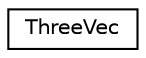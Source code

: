 digraph "Graphical Class Hierarchy"
{
 // LATEX_PDF_SIZE
  edge [fontname="Helvetica",fontsize="10",labelfontname="Helvetica",labelfontsize="10"];
  node [fontname="Helvetica",fontsize="10",shape=record];
  rankdir="LR";
  Node0 [label="ThreeVec",height=0.2,width=0.4,color="black", fillcolor="white", style="filled",URL="$class_three_vec.html",tooltip="Three-vector class including mathematical operations."];
}
